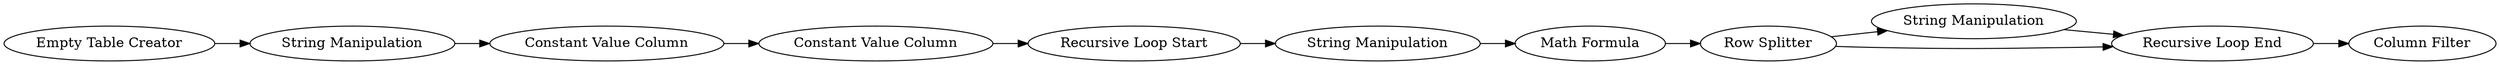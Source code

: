 digraph {
	30 -> 22
	27 -> 25
	4 -> 18
	29 -> 30
	26 -> 31
	30 -> 26
	25 -> 28
	18 -> 27
	22 -> 26
	2 -> 4
	28 -> 29
	27 [label="Constant Value Column"]
	22 [label="String Manipulation"]
	29 [label="Math Formula"]
	28 [label="String Manipulation"]
	31 [label="Column Filter"]
	4 [label="String Manipulation"]
	18 [label="Constant Value Column"]
	26 [label="Recursive Loop End"]
	25 [label="Recursive Loop Start"]
	30 [label="Row Splitter"]
	2 [label="Empty Table Creator"]
	rankdir=LR
}
